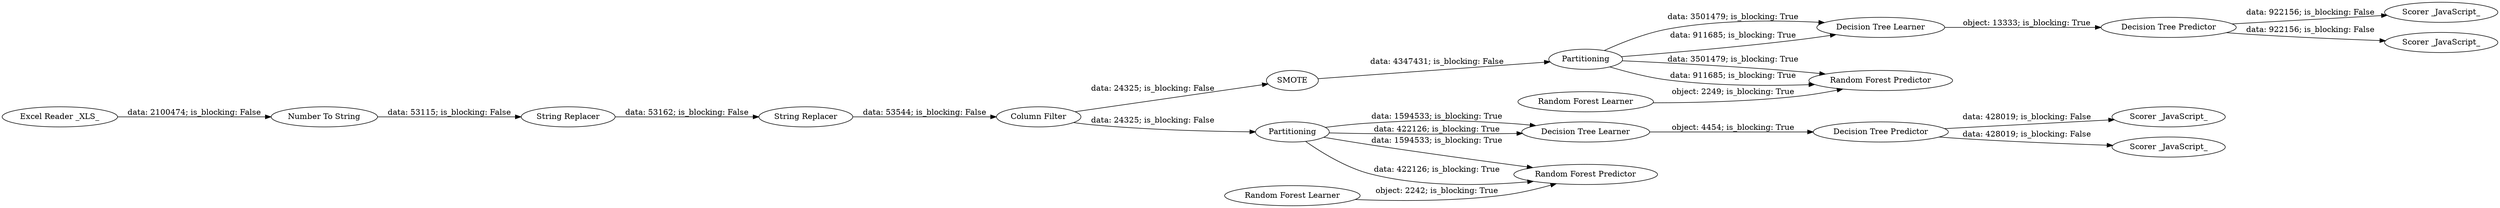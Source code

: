 digraph {
	"-4753886970035810797_18" [label="Scorer _JavaScript_"]
	"-4753886970035810797_21" [label="Scorer _JavaScript_"]
	"-4753886970035810797_19" [label="Scorer _JavaScript_"]
	"-4753886970035810797_2" [label="Number To String"]
	"-4753886970035810797_3" [label="String Replacer"]
	"-4746133681459391339_8" [label="Decision Tree Predictor"]
	"8175394475981039487_9" [label="Random Forest Predictor"]
	"-4753886970035810797_1" [label="Excel Reader _XLS_"]
	"-4753886970035810797_13" [label=SMOTE]
	"-4257786516719853269_7" [label="Decision Tree Learner"]
	"-2434883885500896696_6" [label=Partitioning]
	"-4753886970035810797_20" [label="Scorer _JavaScript_"]
	"-4753886970035810797_5" [label="Column Filter"]
	"-4746133681459391339_7" [label="Decision Tree Learner"]
	"-4257786516719853269_8" [label="Decision Tree Predictor"]
	"-7084775119979569676_6" [label=Partitioning]
	"6271671130461382715_9" [label="Random Forest Predictor"]
	"6271671130461382715_10" [label="Random Forest Learner"]
	"-4753886970035810797_4" [label="String Replacer"]
	"8175394475981039487_10" [label="Random Forest Learner"]
	"-4746133681459391339_7" -> "-4746133681459391339_8" [label="object: 13333; is_blocking: True"]
	"-4753886970035810797_5" -> "-4753886970035810797_13" [label="data: 24325; is_blocking: False"]
	"-4753886970035810797_2" -> "-4753886970035810797_3" [label="data: 53115; is_blocking: False"]
	"-7084775119979569676_6" -> "-4746133681459391339_7" [label="data: 3501479; is_blocking: True"]
	"-2434883885500896696_6" -> "8175394475981039487_9" [label="data: 422126; is_blocking: True"]
	"-2434883885500896696_6" -> "-4257786516719853269_7" [label="data: 1594533; is_blocking: True"]
	"-7084775119979569676_6" -> "6271671130461382715_9" [label="data: 911685; is_blocking: True"]
	"-4753886970035810797_5" -> "-2434883885500896696_6" [label="data: 24325; is_blocking: False"]
	"-4746133681459391339_8" -> "-4753886970035810797_18" [label="data: 922156; is_blocking: False"]
	"-4257786516719853269_7" -> "-4257786516719853269_8" [label="object: 4454; is_blocking: True"]
	"-2434883885500896696_6" -> "8175394475981039487_9" [label="data: 1594533; is_blocking: True"]
	"8175394475981039487_10" -> "8175394475981039487_9" [label="object: 2242; is_blocking: True"]
	"-4753886970035810797_4" -> "-4753886970035810797_5" [label="data: 53544; is_blocking: False"]
	"-4753886970035810797_1" -> "-4753886970035810797_2" [label="data: 2100474; is_blocking: False"]
	"-4257786516719853269_8" -> "-4753886970035810797_20" [label="data: 428019; is_blocking: False"]
	"-4746133681459391339_8" -> "-4753886970035810797_19" [label="data: 922156; is_blocking: False"]
	"-7084775119979569676_6" -> "-4746133681459391339_7" [label="data: 911685; is_blocking: True"]
	"-4257786516719853269_8" -> "-4753886970035810797_21" [label="data: 428019; is_blocking: False"]
	"6271671130461382715_10" -> "6271671130461382715_9" [label="object: 2249; is_blocking: True"]
	"-7084775119979569676_6" -> "6271671130461382715_9" [label="data: 3501479; is_blocking: True"]
	"-4753886970035810797_3" -> "-4753886970035810797_4" [label="data: 53162; is_blocking: False"]
	"-4753886970035810797_13" -> "-7084775119979569676_6" [label="data: 4347431; is_blocking: False"]
	"-2434883885500896696_6" -> "-4257786516719853269_7" [label="data: 422126; is_blocking: True"]
	rankdir=LR
}
